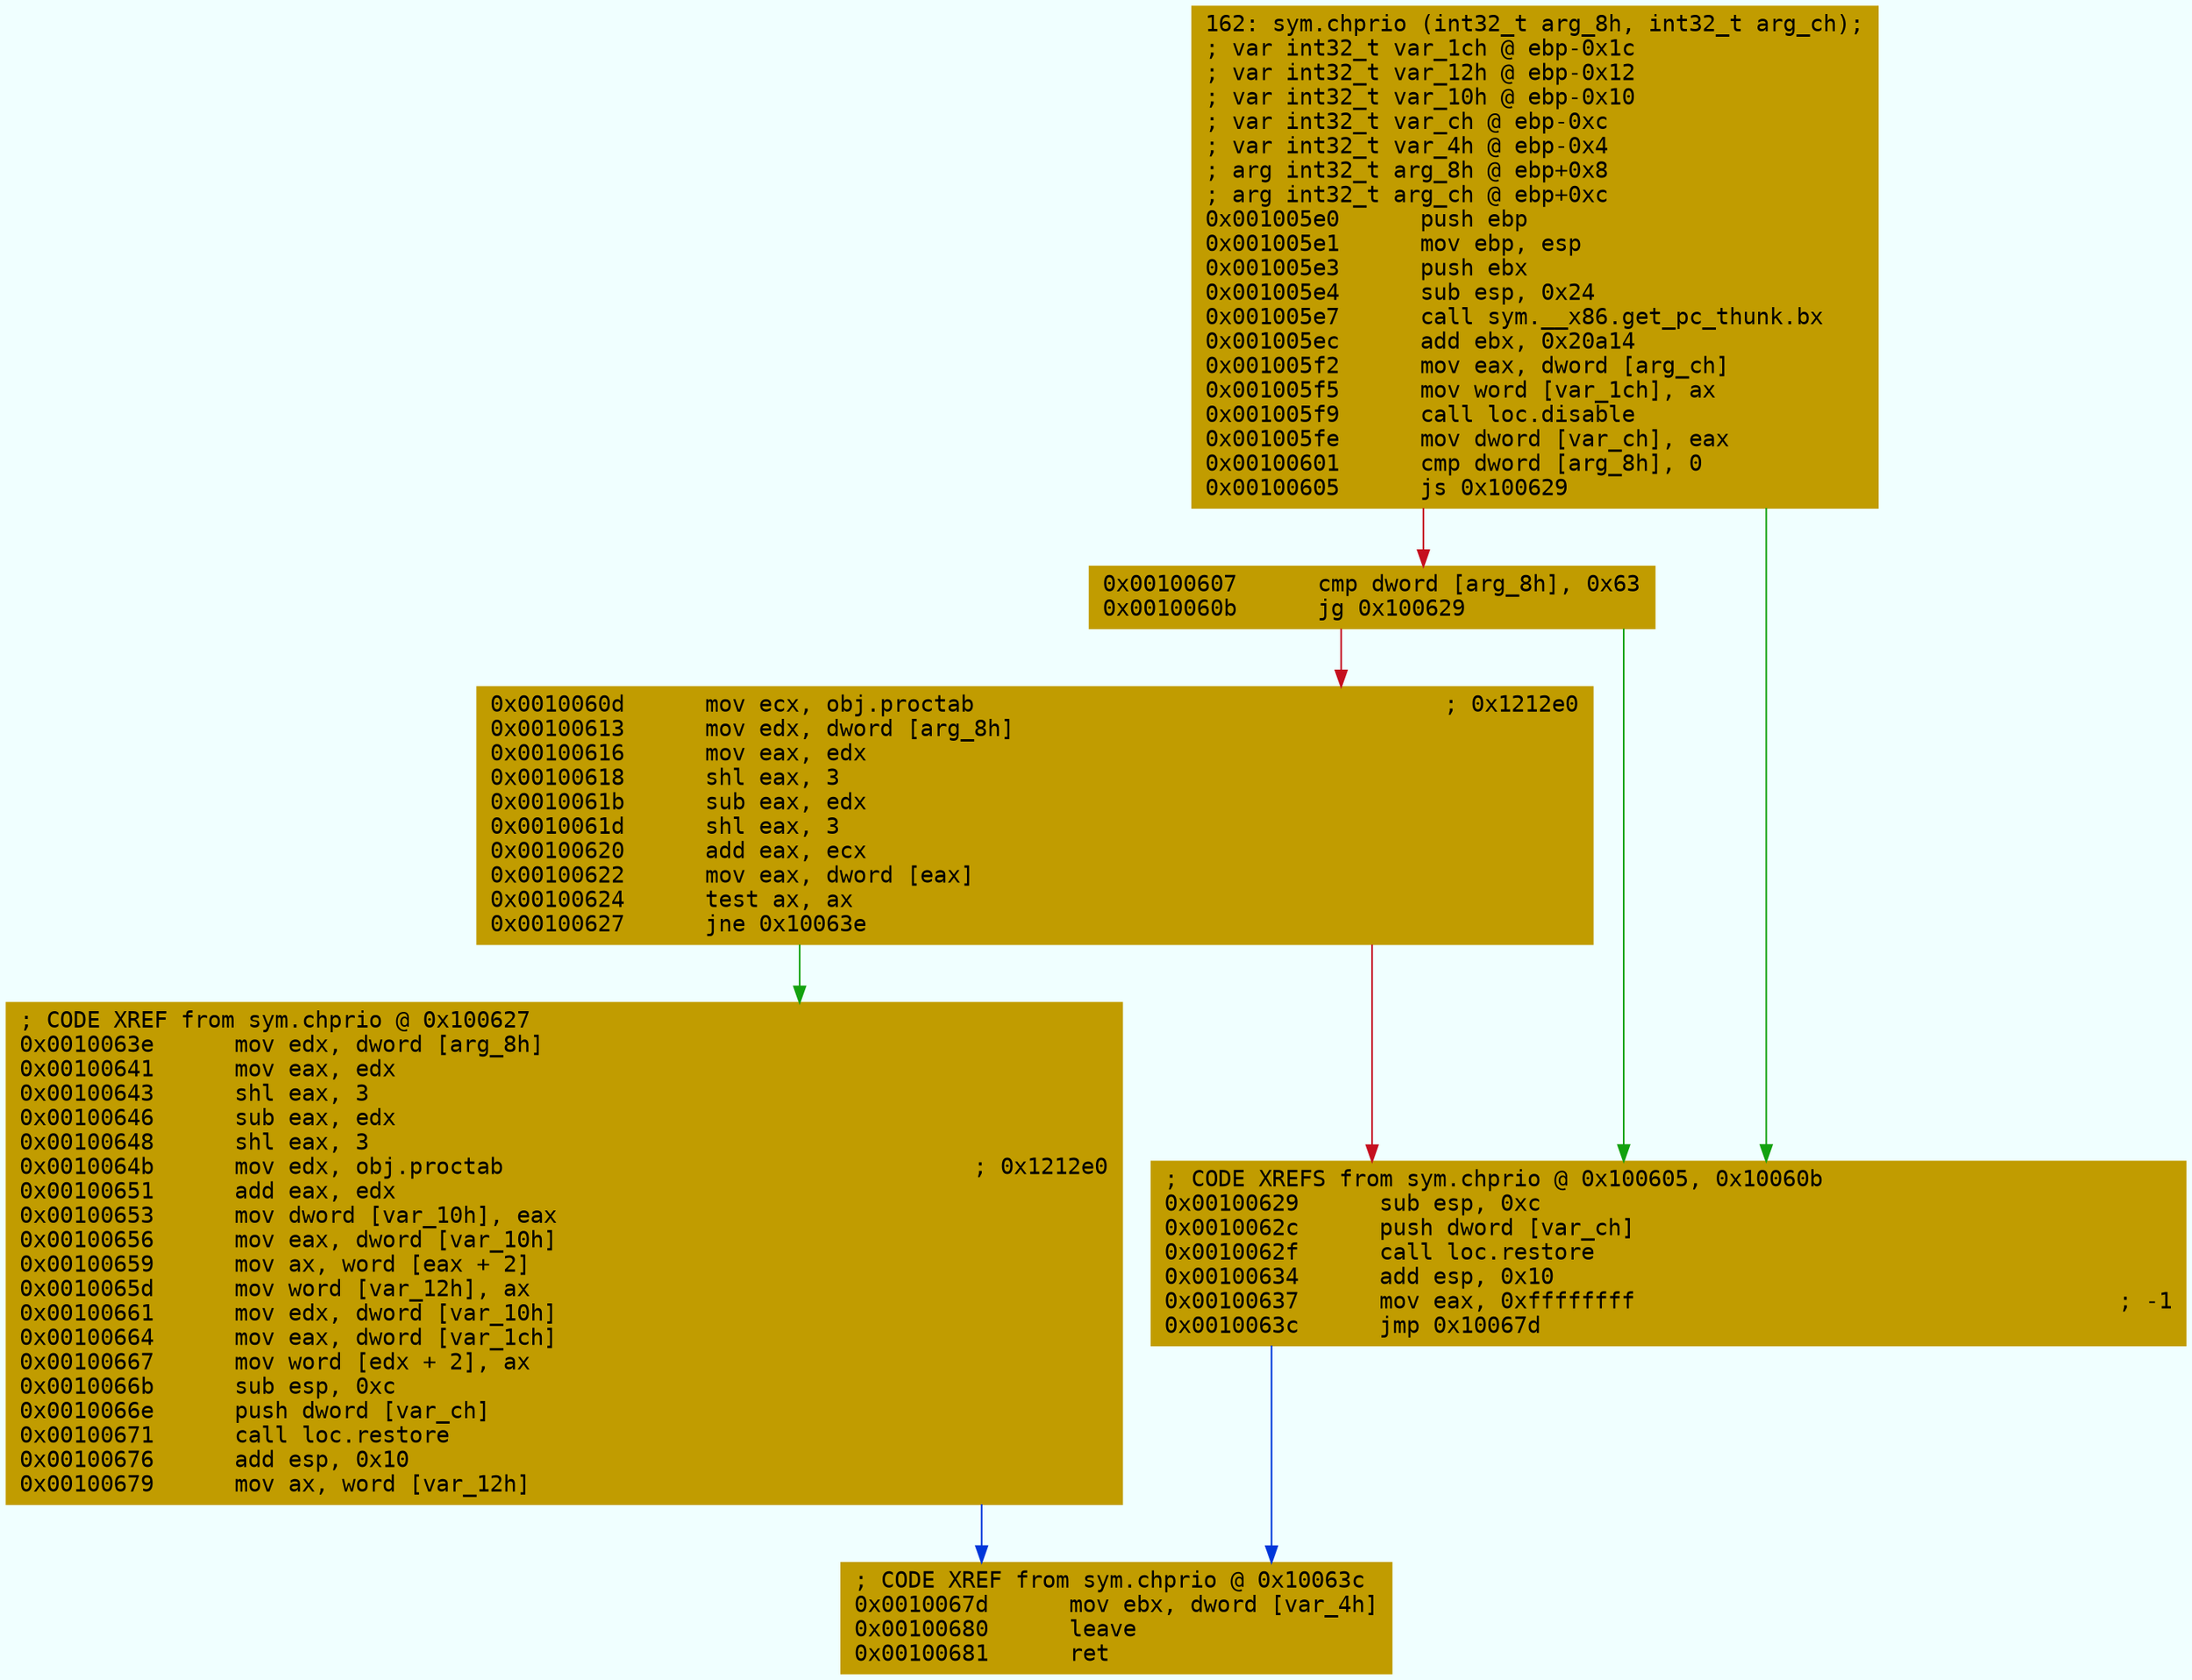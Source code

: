 digraph code {
	graph [bgcolor=azure fontsize=8 fontname="Courier" splines="ortho"];
	node [fillcolor=gray style=filled shape=box];
	edge [arrowhead="normal"];
	"0x001005e0" [URL="sym.chprio/0x001005e0", fillcolor="#c19c00",color="#c19c00", fontname="Courier",label="162: sym.chprio (int32_t arg_8h, int32_t arg_ch);\l; var int32_t var_1ch @ ebp-0x1c\l; var int32_t var_12h @ ebp-0x12\l; var int32_t var_10h @ ebp-0x10\l; var int32_t var_ch @ ebp-0xc\l; var int32_t var_4h @ ebp-0x4\l; arg int32_t arg_8h @ ebp+0x8\l; arg int32_t arg_ch @ ebp+0xc\l0x001005e0      push ebp\l0x001005e1      mov ebp, esp\l0x001005e3      push ebx\l0x001005e4      sub esp, 0x24\l0x001005e7      call sym.__x86.get_pc_thunk.bx\l0x001005ec      add ebx, 0x20a14\l0x001005f2      mov eax, dword [arg_ch]\l0x001005f5      mov word [var_1ch], ax\l0x001005f9      call loc.disable\l0x001005fe      mov dword [var_ch], eax\l0x00100601      cmp dword [arg_8h], 0\l0x00100605      js 0x100629\l"]
	"0x00100607" [URL="sym.chprio/0x00100607", fillcolor="#c19c00",color="#c19c00", fontname="Courier",label="0x00100607      cmp dword [arg_8h], 0x63\l0x0010060b      jg 0x100629\l"]
	"0x0010060d" [URL="sym.chprio/0x0010060d", fillcolor="#c19c00",color="#c19c00", fontname="Courier",label="0x0010060d      mov ecx, obj.proctab                                   ; 0x1212e0\l0x00100613      mov edx, dword [arg_8h]\l0x00100616      mov eax, edx\l0x00100618      shl eax, 3\l0x0010061b      sub eax, edx\l0x0010061d      shl eax, 3\l0x00100620      add eax, ecx\l0x00100622      mov eax, dword [eax]\l0x00100624      test ax, ax\l0x00100627      jne 0x10063e\l"]
	"0x00100629" [URL="sym.chprio/0x00100629", fillcolor="#c19c00",color="#c19c00", fontname="Courier",label="; CODE XREFS from sym.chprio @ 0x100605, 0x10060b\l0x00100629      sub esp, 0xc\l0x0010062c      push dword [var_ch]\l0x0010062f      call loc.restore\l0x00100634      add esp, 0x10\l0x00100637      mov eax, 0xffffffff                                    ; -1\l0x0010063c      jmp 0x10067d\l"]
	"0x0010063e" [URL="sym.chprio/0x0010063e", fillcolor="#c19c00",color="#c19c00", fontname="Courier",label="; CODE XREF from sym.chprio @ 0x100627\l0x0010063e      mov edx, dword [arg_8h]\l0x00100641      mov eax, edx\l0x00100643      shl eax, 3\l0x00100646      sub eax, edx\l0x00100648      shl eax, 3\l0x0010064b      mov edx, obj.proctab                                   ; 0x1212e0\l0x00100651      add eax, edx\l0x00100653      mov dword [var_10h], eax\l0x00100656      mov eax, dword [var_10h]\l0x00100659      mov ax, word [eax + 2]\l0x0010065d      mov word [var_12h], ax\l0x00100661      mov edx, dword [var_10h]\l0x00100664      mov eax, dword [var_1ch]\l0x00100667      mov word [edx + 2], ax\l0x0010066b      sub esp, 0xc\l0x0010066e      push dword [var_ch]\l0x00100671      call loc.restore\l0x00100676      add esp, 0x10\l0x00100679      mov ax, word [var_12h]\l"]
	"0x0010067d" [URL="sym.chprio/0x0010067d", fillcolor="#c19c00",color="#c19c00", fontname="Courier",label="; CODE XREF from sym.chprio @ 0x10063c\l0x0010067d      mov ebx, dword [var_4h]\l0x00100680      leave\l0x00100681      ret\l"]
        "0x001005e0" -> "0x00100629" [color="#13a10e"];
        "0x001005e0" -> "0x00100607" [color="#c50f1f"];
        "0x00100607" -> "0x00100629" [color="#13a10e"];
        "0x00100607" -> "0x0010060d" [color="#c50f1f"];
        "0x0010060d" -> "0x0010063e" [color="#13a10e"];
        "0x0010060d" -> "0x00100629" [color="#c50f1f"];
        "0x00100629" -> "0x0010067d" [color="#0037da"];
        "0x0010063e" -> "0x0010067d" [color="#0037da"];
}
